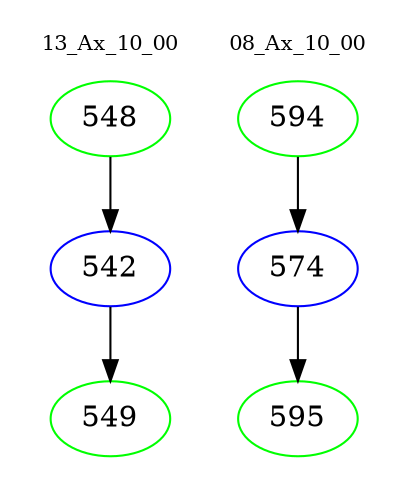 digraph{
subgraph cluster_0 {
color = white
label = "13_Ax_10_00";
fontsize=10;
T0_548 [label="548", color="green"]
T0_548 -> T0_542 [color="black"]
T0_542 [label="542", color="blue"]
T0_542 -> T0_549 [color="black"]
T0_549 [label="549", color="green"]
}
subgraph cluster_1 {
color = white
label = "08_Ax_10_00";
fontsize=10;
T1_594 [label="594", color="green"]
T1_594 -> T1_574 [color="black"]
T1_574 [label="574", color="blue"]
T1_574 -> T1_595 [color="black"]
T1_595 [label="595", color="green"]
}
}
